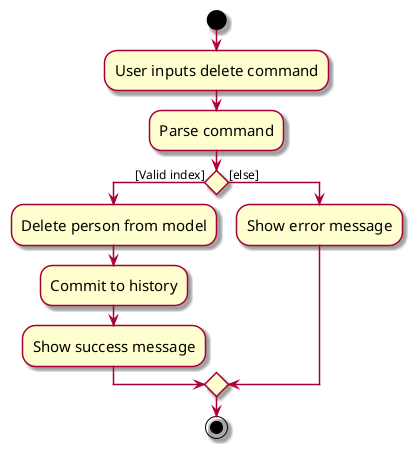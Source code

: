 @startuml
skin rose
skinparam ActivityFontSize 15
skinparam ArrowFontSize 12
start
:User inputs delete command;
:Parse command;
if () then ([Valid index])
    :Delete person from model;
    :Commit to history;
    :Show success message;
else ([else])
    :Show error message;
endif
stop
@enduml
